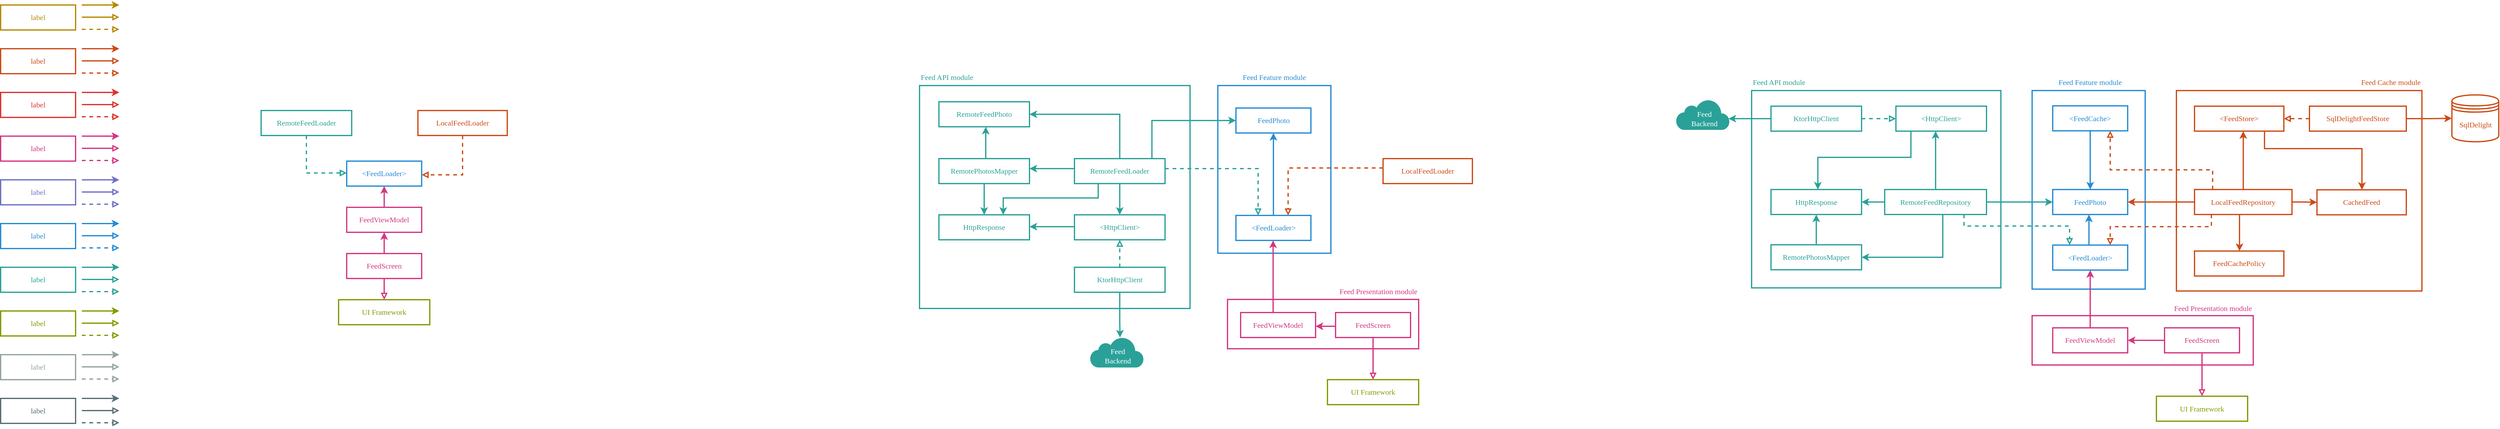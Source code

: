 <mxfile version="20.8.16" type="device"><diagram id="Rv1D7m6vkJvdvWUEDLqF" name="Page-1"><mxGraphModel dx="2046" dy="854" grid="0" gridSize="10" guides="1" tooltips="1" connect="1" arrows="1" fold="1" page="0" pageScale="1" pageWidth="850" pageHeight="1100" math="0" shadow="0"><root><mxCell id="0"/><mxCell id="1" parent="0"/><mxCell id="6rsbwmKm7KUXFHPVecbu-43" value="" style="rounded=0;whiteSpace=wrap;html=1;fillColor=none;strokeColor=#cb4b16;strokeWidth=2;" parent="1" vertex="1"><mxGeometry x="3363" y="227" width="393" height="321" as="geometry"/></mxCell><mxCell id="vLLZ5Vx6W8QOJF25Un3p-17" value="" style="rounded=0;whiteSpace=wrap;html=1;fillColor=none;strokeColor=#d33682;strokeWidth=2;" parent="1" vertex="1"><mxGeometry x="1844" y="561.5" width="306" height="79" as="geometry"/></mxCell><mxCell id="vLLZ5Vx6W8QOJF25Un3p-15" value="" style="rounded=0;whiteSpace=wrap;html=1;fillColor=none;strokeColor=#2aa198;strokeWidth=2;" parent="1" vertex="1"><mxGeometry x="1351" y="219" width="433" height="357" as="geometry"/></mxCell><mxCell id="vLLZ5Vx6W8QOJF25Un3p-16" value="" style="rounded=0;whiteSpace=wrap;html=1;fillColor=none;strokeColor=#268bd2;strokeWidth=2;" parent="1" vertex="1"><mxGeometry x="1828.5" y="219" width="181" height="268.5" as="geometry"/></mxCell><mxCell id="4f108zA_HD8POQkP6oOT-2" value="&lt;font color=&quot;#dc322f&quot; data-font-src=&quot;https://fonts.googleapis.com/css?family=Fira+Code&quot; face=&quot;Fira Code&quot;&gt;label&lt;/font&gt;" style="rounded=0;whiteSpace=wrap;html=1;fillColor=none;strokeColor=#dc322f;strokeWidth=2;" parent="1" vertex="1"><mxGeometry x="-120" y="230" width="120" height="40" as="geometry"/></mxCell><mxCell id="4f108zA_HD8POQkP6oOT-5" style="edgeStyle=orthogonalEdgeStyle;rounded=0;orthogonalLoop=1;jettySize=auto;html=1;exitX=0.5;exitY=1;exitDx=0;exitDy=0;fontColor=#FF3333;strokeWidth=2;strokeColor=#dc322f;" parent="1" edge="1"><mxGeometry relative="1" as="geometry"><mxPoint x="10" y="230" as="sourcePoint"/><mxPoint x="70" y="230" as="targetPoint"/></mxGeometry></mxCell><mxCell id="4f108zA_HD8POQkP6oOT-6" style="edgeStyle=orthogonalEdgeStyle;rounded=0;orthogonalLoop=1;jettySize=auto;html=1;exitX=0.5;exitY=1;exitDx=0;exitDy=0;fontColor=#FF3333;strokeWidth=2;strokeColor=#dc322f;endArrow=block;endFill=0;" parent="1" edge="1"><mxGeometry relative="1" as="geometry"><mxPoint x="10" y="249.5" as="sourcePoint"/><mxPoint x="70" y="249.5" as="targetPoint"/></mxGeometry></mxCell><mxCell id="4f108zA_HD8POQkP6oOT-7" style="edgeStyle=orthogonalEdgeStyle;rounded=0;orthogonalLoop=1;jettySize=auto;html=1;exitX=0.5;exitY=1;exitDx=0;exitDy=0;fontColor=#FF3333;strokeWidth=2;strokeColor=#dc322f;endArrow=block;endFill=0;dashed=1;" parent="1" edge="1"><mxGeometry relative="1" as="geometry"><mxPoint x="10" y="269" as="sourcePoint"/><mxPoint x="70" y="269" as="targetPoint"/></mxGeometry></mxCell><mxCell id="4f108zA_HD8POQkP6oOT-8" value="&lt;font color=&quot;#b58900&quot; data-font-src=&quot;https://fonts.googleapis.com/css?family=Fira+Code&quot; face=&quot;Fira Code&quot;&gt;label&lt;/font&gt;" style="rounded=0;whiteSpace=wrap;html=1;fillColor=none;strokeColor=#b58900;strokeWidth=2;" parent="1" vertex="1"><mxGeometry x="-120" y="90" width="120" height="40" as="geometry"/></mxCell><mxCell id="4f108zA_HD8POQkP6oOT-9" style="edgeStyle=orthogonalEdgeStyle;rounded=0;orthogonalLoop=1;jettySize=auto;html=1;exitX=0.5;exitY=1;exitDx=0;exitDy=0;fontColor=#FF3333;strokeWidth=2;strokeColor=#b58900;" parent="1" edge="1"><mxGeometry relative="1" as="geometry"><mxPoint x="10" y="90" as="sourcePoint"/><mxPoint x="70" y="90" as="targetPoint"/></mxGeometry></mxCell><mxCell id="4f108zA_HD8POQkP6oOT-10" style="edgeStyle=orthogonalEdgeStyle;rounded=0;orthogonalLoop=1;jettySize=auto;html=1;exitX=0.5;exitY=1;exitDx=0;exitDy=0;fontColor=#FF3333;strokeWidth=2;strokeColor=#b58900;endArrow=block;endFill=0;" parent="1" edge="1"><mxGeometry relative="1" as="geometry"><mxPoint x="10" y="109.5" as="sourcePoint"/><mxPoint x="70" y="109.5" as="targetPoint"/></mxGeometry></mxCell><mxCell id="4f108zA_HD8POQkP6oOT-11" style="edgeStyle=orthogonalEdgeStyle;rounded=0;orthogonalLoop=1;jettySize=auto;html=1;exitX=0.5;exitY=1;exitDx=0;exitDy=0;fontColor=#FF3333;strokeWidth=2;strokeColor=#b58900;endArrow=block;endFill=0;dashed=1;" parent="1" edge="1"><mxGeometry relative="1" as="geometry"><mxPoint x="10" y="129" as="sourcePoint"/><mxPoint x="70" y="129" as="targetPoint"/></mxGeometry></mxCell><mxCell id="4f108zA_HD8POQkP6oOT-12" value="&lt;font color=&quot;#859900&quot; data-font-src=&quot;https://fonts.googleapis.com/css?family=Fira+Code&quot; face=&quot;Fira Code&quot;&gt;label&lt;/font&gt;" style="rounded=0;whiteSpace=wrap;html=1;fillColor=none;strokeColor=#859900;strokeWidth=2;" parent="1" vertex="1"><mxGeometry x="-120" y="580" width="120" height="40" as="geometry"/></mxCell><mxCell id="4f108zA_HD8POQkP6oOT-13" style="edgeStyle=orthogonalEdgeStyle;rounded=0;orthogonalLoop=1;jettySize=auto;html=1;exitX=0.5;exitY=1;exitDx=0;exitDy=0;fontColor=#FF3333;strokeWidth=2;strokeColor=#859900;" parent="1" edge="1"><mxGeometry relative="1" as="geometry"><mxPoint x="10" y="580" as="sourcePoint"/><mxPoint x="70" y="580" as="targetPoint"/></mxGeometry></mxCell><mxCell id="4f108zA_HD8POQkP6oOT-14" style="edgeStyle=orthogonalEdgeStyle;rounded=0;orthogonalLoop=1;jettySize=auto;html=1;exitX=0.5;exitY=1;exitDx=0;exitDy=0;fontColor=#FF3333;strokeWidth=2;strokeColor=#859900;endArrow=block;endFill=0;" parent="1" edge="1"><mxGeometry relative="1" as="geometry"><mxPoint x="10" y="599.5" as="sourcePoint"/><mxPoint x="70" y="599.5" as="targetPoint"/></mxGeometry></mxCell><mxCell id="4f108zA_HD8POQkP6oOT-15" style="edgeStyle=orthogonalEdgeStyle;rounded=0;orthogonalLoop=1;jettySize=auto;html=1;exitX=0.5;exitY=1;exitDx=0;exitDy=0;fontColor=#FF3333;strokeWidth=2;strokeColor=#859900;endArrow=block;endFill=0;dashed=1;" parent="1" edge="1"><mxGeometry relative="1" as="geometry"><mxPoint x="10" y="619" as="sourcePoint"/><mxPoint x="70" y="619" as="targetPoint"/></mxGeometry></mxCell><mxCell id="4f108zA_HD8POQkP6oOT-16" value="&lt;font color=&quot;#268bd2&quot; data-font-src=&quot;https://fonts.googleapis.com/css?family=Fira+Code&quot; face=&quot;Fira Code&quot;&gt;label&lt;/font&gt;" style="rounded=0;whiteSpace=wrap;html=1;fillColor=none;strokeColor=#268bd2;strokeWidth=2;" parent="1" vertex="1"><mxGeometry x="-120" y="440" width="120" height="40" as="geometry"/></mxCell><mxCell id="4f108zA_HD8POQkP6oOT-17" style="edgeStyle=orthogonalEdgeStyle;rounded=0;orthogonalLoop=1;jettySize=auto;html=1;exitX=0.5;exitY=1;exitDx=0;exitDy=0;fontColor=#FF3333;strokeWidth=2;strokeColor=#268bd2;" parent="1" edge="1"><mxGeometry relative="1" as="geometry"><mxPoint x="10" y="440" as="sourcePoint"/><mxPoint x="70" y="440" as="targetPoint"/></mxGeometry></mxCell><mxCell id="4f108zA_HD8POQkP6oOT-18" style="edgeStyle=orthogonalEdgeStyle;rounded=0;orthogonalLoop=1;jettySize=auto;html=1;exitX=0.5;exitY=1;exitDx=0;exitDy=0;fontColor=#FF3333;strokeWidth=2;strokeColor=#268bd2;endArrow=block;endFill=0;" parent="1" edge="1"><mxGeometry relative="1" as="geometry"><mxPoint x="10" y="459.5" as="sourcePoint"/><mxPoint x="70" y="459.5" as="targetPoint"/></mxGeometry></mxCell><mxCell id="4f108zA_HD8POQkP6oOT-19" style="edgeStyle=orthogonalEdgeStyle;rounded=0;orthogonalLoop=1;jettySize=auto;html=1;exitX=0.5;exitY=1;exitDx=0;exitDy=0;fontColor=#FF3333;strokeWidth=2;strokeColor=#268bd2;endArrow=block;endFill=0;dashed=1;" parent="1" edge="1"><mxGeometry relative="1" as="geometry"><mxPoint x="10" y="479" as="sourcePoint"/><mxPoint x="70" y="479" as="targetPoint"/></mxGeometry></mxCell><mxCell id="4f108zA_HD8POQkP6oOT-20" value="&lt;font color=&quot;#6c71c4&quot; data-font-src=&quot;https://fonts.googleapis.com/css?family=Fira+Code&quot; face=&quot;Fira Code&quot;&gt;label&lt;/font&gt;" style="rounded=0;whiteSpace=wrap;html=1;fillColor=none;strokeColor=#6c71c4;strokeWidth=2;" parent="1" vertex="1"><mxGeometry x="-120" y="370" width="120" height="40" as="geometry"/></mxCell><mxCell id="4f108zA_HD8POQkP6oOT-21" style="edgeStyle=orthogonalEdgeStyle;rounded=0;orthogonalLoop=1;jettySize=auto;html=1;exitX=0.5;exitY=1;exitDx=0;exitDy=0;fontColor=#FF3333;strokeWidth=2;strokeColor=#6c71c4;" parent="1" edge="1"><mxGeometry relative="1" as="geometry"><mxPoint x="10" y="370" as="sourcePoint"/><mxPoint x="70" y="370" as="targetPoint"/></mxGeometry></mxCell><mxCell id="4f108zA_HD8POQkP6oOT-22" style="edgeStyle=orthogonalEdgeStyle;rounded=0;orthogonalLoop=1;jettySize=auto;html=1;exitX=0.5;exitY=1;exitDx=0;exitDy=0;fontColor=#FF3333;strokeWidth=2;strokeColor=#6c71c4;endArrow=block;endFill=0;" parent="1" edge="1"><mxGeometry relative="1" as="geometry"><mxPoint x="10" y="389.5" as="sourcePoint"/><mxPoint x="70" y="389.5" as="targetPoint"/></mxGeometry></mxCell><mxCell id="4f108zA_HD8POQkP6oOT-23" style="edgeStyle=orthogonalEdgeStyle;rounded=0;orthogonalLoop=1;jettySize=auto;html=1;exitX=0.5;exitY=1;exitDx=0;exitDy=0;fontColor=#FF3333;strokeWidth=2;strokeColor=#6c71c4;endArrow=block;endFill=0;dashed=1;" parent="1" edge="1"><mxGeometry relative="1" as="geometry"><mxPoint x="10" y="409" as="sourcePoint"/><mxPoint x="70" y="409" as="targetPoint"/></mxGeometry></mxCell><mxCell id="4f108zA_HD8POQkP6oOT-24" value="&lt;font color=&quot;#d33682&quot; data-font-src=&quot;https://fonts.googleapis.com/css?family=Fira+Code&quot; face=&quot;Fira Code&quot;&gt;label&lt;/font&gt;" style="rounded=0;whiteSpace=wrap;html=1;fillColor=none;strokeColor=#d33682;strokeWidth=2;" parent="1" vertex="1"><mxGeometry x="-120" y="300" width="120" height="40" as="geometry"/></mxCell><mxCell id="4f108zA_HD8POQkP6oOT-25" style="edgeStyle=orthogonalEdgeStyle;rounded=0;orthogonalLoop=1;jettySize=auto;html=1;exitX=0.5;exitY=1;exitDx=0;exitDy=0;fontColor=#FF3333;strokeWidth=2;strokeColor=#d33682;" parent="1" edge="1"><mxGeometry relative="1" as="geometry"><mxPoint x="10" y="300" as="sourcePoint"/><mxPoint x="70" y="300" as="targetPoint"/></mxGeometry></mxCell><mxCell id="4f108zA_HD8POQkP6oOT-26" style="edgeStyle=orthogonalEdgeStyle;rounded=0;orthogonalLoop=1;jettySize=auto;html=1;exitX=0.5;exitY=1;exitDx=0;exitDy=0;fontColor=#FF3333;strokeWidth=2;strokeColor=#d33682;endArrow=block;endFill=0;" parent="1" edge="1"><mxGeometry relative="1" as="geometry"><mxPoint x="10" y="319.5" as="sourcePoint"/><mxPoint x="70" y="319.5" as="targetPoint"/></mxGeometry></mxCell><mxCell id="4f108zA_HD8POQkP6oOT-27" style="edgeStyle=orthogonalEdgeStyle;rounded=0;orthogonalLoop=1;jettySize=auto;html=1;exitX=0.5;exitY=1;exitDx=0;exitDy=0;fontColor=#FF3333;strokeWidth=2;strokeColor=#d33682;endArrow=block;endFill=0;dashed=1;" parent="1" edge="1"><mxGeometry relative="1" as="geometry"><mxPoint x="10" y="339" as="sourcePoint"/><mxPoint x="70" y="339" as="targetPoint"/></mxGeometry></mxCell><mxCell id="4f108zA_HD8POQkP6oOT-62" value="&lt;font color=&quot;#cb4b16&quot; data-font-src=&quot;https://fonts.googleapis.com/css?family=Fira+Code&quot; face=&quot;Fira Code&quot;&gt;label&lt;/font&gt;" style="rounded=0;whiteSpace=wrap;html=1;fillColor=none;strokeColor=#cb4b16;strokeWidth=2;" parent="1" vertex="1"><mxGeometry x="-120" y="160" width="120" height="40" as="geometry"/></mxCell><mxCell id="4f108zA_HD8POQkP6oOT-63" style="edgeStyle=orthogonalEdgeStyle;rounded=0;orthogonalLoop=1;jettySize=auto;html=1;exitX=0.5;exitY=1;exitDx=0;exitDy=0;fontColor=#FF3333;strokeWidth=2;strokeColor=#cb4b16;" parent="1" edge="1"><mxGeometry relative="1" as="geometry"><mxPoint x="10" y="160" as="sourcePoint"/><mxPoint x="70" y="160" as="targetPoint"/></mxGeometry></mxCell><mxCell id="4f108zA_HD8POQkP6oOT-64" style="edgeStyle=orthogonalEdgeStyle;rounded=0;orthogonalLoop=1;jettySize=auto;html=1;exitX=0.5;exitY=1;exitDx=0;exitDy=0;fontColor=#FF3333;strokeWidth=2;strokeColor=#cb4b16;endArrow=block;endFill=0;" parent="1" edge="1"><mxGeometry relative="1" as="geometry"><mxPoint x="10" y="179.5" as="sourcePoint"/><mxPoint x="70" y="179.5" as="targetPoint"/></mxGeometry></mxCell><mxCell id="4f108zA_HD8POQkP6oOT-65" style="edgeStyle=orthogonalEdgeStyle;rounded=0;orthogonalLoop=1;jettySize=auto;html=1;exitX=0.5;exitY=1;exitDx=0;exitDy=0;fontColor=#FF3333;strokeWidth=2;strokeColor=#cb4b16;endArrow=block;endFill=0;dashed=1;" parent="1" edge="1"><mxGeometry relative="1" as="geometry"><mxPoint x="10" y="199" as="sourcePoint"/><mxPoint x="70" y="199" as="targetPoint"/></mxGeometry></mxCell><mxCell id="4f108zA_HD8POQkP6oOT-66" value="&lt;font color=&quot;#2aa198&quot; data-font-src=&quot;https://fonts.googleapis.com/css?family=Fira+Code&quot; face=&quot;Fira Code&quot;&gt;label&lt;/font&gt;" style="rounded=0;whiteSpace=wrap;html=1;fillColor=none;strokeColor=#2aa198;strokeWidth=2;" parent="1" vertex="1"><mxGeometry x="-120" y="510" width="120" height="40" as="geometry"/></mxCell><mxCell id="4f108zA_HD8POQkP6oOT-67" style="edgeStyle=orthogonalEdgeStyle;rounded=0;orthogonalLoop=1;jettySize=auto;html=1;exitX=0.5;exitY=1;exitDx=0;exitDy=0;fontColor=#FF3333;strokeWidth=2;strokeColor=#2aa198;" parent="1" edge="1"><mxGeometry relative="1" as="geometry"><mxPoint x="10" y="510" as="sourcePoint"/><mxPoint x="70" y="510" as="targetPoint"/></mxGeometry></mxCell><mxCell id="4f108zA_HD8POQkP6oOT-68" style="edgeStyle=orthogonalEdgeStyle;rounded=0;orthogonalLoop=1;jettySize=auto;html=1;exitX=0.5;exitY=1;exitDx=0;exitDy=0;fontColor=#FF3333;strokeWidth=2;strokeColor=#2aa198;endArrow=block;endFill=0;" parent="1" edge="1"><mxGeometry relative="1" as="geometry"><mxPoint x="10" y="529.5" as="sourcePoint"/><mxPoint x="70" y="529.5" as="targetPoint"/></mxGeometry></mxCell><mxCell id="4f108zA_HD8POQkP6oOT-69" style="edgeStyle=orthogonalEdgeStyle;rounded=0;orthogonalLoop=1;jettySize=auto;html=1;exitX=0.5;exitY=1;exitDx=0;exitDy=0;fontColor=#FF3333;strokeWidth=2;strokeColor=#2aa198;endArrow=block;endFill=0;dashed=1;" parent="1" edge="1"><mxGeometry relative="1" as="geometry"><mxPoint x="10" y="549" as="sourcePoint"/><mxPoint x="70" y="549" as="targetPoint"/></mxGeometry></mxCell><mxCell id="c-4KLB5aIKHSIyBT_2X--14" value="&lt;font data-font-src=&quot;https://fonts.googleapis.com/css?family=Fira+Code&quot; face=&quot;Fira Code&quot;&gt;label&lt;/font&gt;" style="rounded=0;whiteSpace=wrap;html=1;fillColor=none;strokeColor=#586E75;strokeWidth=2;fontColor=#586e75;" parent="1" vertex="1"><mxGeometry x="-120" y="720" width="120" height="40" as="geometry"/></mxCell><mxCell id="c-4KLB5aIKHSIyBT_2X--15" style="edgeStyle=orthogonalEdgeStyle;rounded=0;orthogonalLoop=1;jettySize=auto;html=1;exitX=0.5;exitY=1;exitDx=0;exitDy=0;fontColor=#586e75;strokeWidth=2;strokeColor=#586E75;" parent="1" edge="1"><mxGeometry relative="1" as="geometry"><mxPoint x="10" y="720" as="sourcePoint"/><mxPoint x="70" y="720" as="targetPoint"/></mxGeometry></mxCell><mxCell id="c-4KLB5aIKHSIyBT_2X--16" style="edgeStyle=orthogonalEdgeStyle;rounded=0;orthogonalLoop=1;jettySize=auto;html=1;exitX=0.5;exitY=1;exitDx=0;exitDy=0;fontColor=#586e75;strokeWidth=2;strokeColor=#586E75;endArrow=block;endFill=0;" parent="1" edge="1"><mxGeometry relative="1" as="geometry"><mxPoint x="10" y="739.5" as="sourcePoint"/><mxPoint x="70" y="739.5" as="targetPoint"/></mxGeometry></mxCell><mxCell id="c-4KLB5aIKHSIyBT_2X--17" style="edgeStyle=orthogonalEdgeStyle;rounded=0;orthogonalLoop=1;jettySize=auto;html=1;exitX=0.5;exitY=1;exitDx=0;exitDy=0;fontColor=#586e75;strokeWidth=2;strokeColor=#586E75;endArrow=block;endFill=0;dashed=1;" parent="1" edge="1"><mxGeometry relative="1" as="geometry"><mxPoint x="10" y="759" as="sourcePoint"/><mxPoint x="70" y="759" as="targetPoint"/></mxGeometry></mxCell><mxCell id="c-4KLB5aIKHSIyBT_2X--18" value="&lt;font data-font-src=&quot;https://fonts.googleapis.com/css?family=Fira+Code&quot; face=&quot;Fira Code&quot;&gt;label&lt;/font&gt;" style="rounded=0;whiteSpace=wrap;html=1;fillColor=none;strokeColor=#93a1a1;strokeWidth=2;fontColor=#93A1A1;" parent="1" vertex="1"><mxGeometry x="-120" y="650" width="120" height="40" as="geometry"/></mxCell><mxCell id="c-4KLB5aIKHSIyBT_2X--19" style="edgeStyle=orthogonalEdgeStyle;rounded=0;orthogonalLoop=1;jettySize=auto;html=1;exitX=0.5;exitY=1;exitDx=0;exitDy=0;fontColor=#93A1A1;strokeWidth=2;strokeColor=#93a1a1;" parent="1" edge="1"><mxGeometry relative="1" as="geometry"><mxPoint x="10" y="650" as="sourcePoint"/><mxPoint x="70" y="650" as="targetPoint"/></mxGeometry></mxCell><mxCell id="c-4KLB5aIKHSIyBT_2X--20" style="edgeStyle=orthogonalEdgeStyle;rounded=0;orthogonalLoop=1;jettySize=auto;html=1;exitX=0.5;exitY=1;exitDx=0;exitDy=0;fontColor=#93A1A1;strokeWidth=2;strokeColor=#93a1a1;endArrow=block;endFill=0;" parent="1" edge="1"><mxGeometry relative="1" as="geometry"><mxPoint x="10" y="669.5" as="sourcePoint"/><mxPoint x="70" y="669.5" as="targetPoint"/></mxGeometry></mxCell><mxCell id="c-4KLB5aIKHSIyBT_2X--21" style="edgeStyle=orthogonalEdgeStyle;rounded=0;orthogonalLoop=1;jettySize=auto;html=1;exitX=0.5;exitY=1;exitDx=0;exitDy=0;fontColor=#93A1A1;strokeWidth=2;strokeColor=#93a1a1;endArrow=block;endFill=0;dashed=1;" parent="1" edge="1"><mxGeometry relative="1" as="geometry"><mxPoint x="10" y="689" as="sourcePoint"/><mxPoint x="70" y="689" as="targetPoint"/></mxGeometry></mxCell><mxCell id="LxrK9S753LTYcnnckdN5-8" style="edgeStyle=orthogonalEdgeStyle;rounded=0;orthogonalLoop=1;jettySize=auto;html=1;endArrow=block;strokeColor=#2aa198;fontColor=#FF3333;strokeWidth=2;endFill=0;dashed=1;" parent="1" source="LxrK9S753LTYcnnckdN5-2" target="LxrK9S753LTYcnnckdN5-16" edge="1"><mxGeometry relative="1" as="geometry"><mxPoint x="434" y="359" as="targetPoint"/><Array as="points"><mxPoint x="370" y="359"/></Array></mxGeometry></mxCell><mxCell id="LxrK9S753LTYcnnckdN5-2" value="&lt;font color=&quot;#2aa198&quot; data-font-src=&quot;https://fonts.googleapis.com/css?family=Fira+Code&quot; face=&quot;Fira Code&quot;&gt;RemoteFeedLoader&lt;/font&gt;" style="rounded=0;whiteSpace=wrap;html=1;fillColor=none;strokeColor=#2aa198;strokeWidth=2;" parent="1" vertex="1"><mxGeometry x="297" y="259" width="145" height="40" as="geometry"/></mxCell><mxCell id="LxrK9S753LTYcnnckdN5-7" style="edgeStyle=orthogonalEdgeStyle;rounded=0;orthogonalLoop=1;jettySize=auto;html=1;endArrow=block;strokeColor=#cb4b16;fontColor=#FF3333;strokeWidth=2;endFill=0;dashed=1;" parent="1" source="LxrK9S753LTYcnnckdN5-3" target="LxrK9S753LTYcnnckdN5-16" edge="1"><mxGeometry relative="1" as="geometry"><mxPoint x="554" y="362" as="targetPoint"/><Array as="points"><mxPoint x="620" y="362"/></Array></mxGeometry></mxCell><mxCell id="LxrK9S753LTYcnnckdN5-3" value="&lt;font color=&quot;#cb4b16&quot; data-font-src=&quot;https://fonts.googleapis.com/css?family=Fira+Code&quot; face=&quot;Fira Code&quot;&gt;LocalFeedLoader&lt;/font&gt;" style="rounded=0;whiteSpace=wrap;html=1;fillColor=none;strokeColor=#cb4b16;strokeWidth=2;" parent="1" vertex="1"><mxGeometry x="548" y="259" width="143" height="40" as="geometry"/></mxCell><mxCell id="LxrK9S753LTYcnnckdN5-13" style="edgeStyle=orthogonalEdgeStyle;rounded=0;orthogonalLoop=1;jettySize=auto;html=1;strokeColor=#d33682;fontColor=#FF3333;strokeWidth=2;" parent="1" source="LxrK9S753LTYcnnckdN5-4" target="LxrK9S753LTYcnnckdN5-16" edge="1"><mxGeometry relative="1" as="geometry"><mxPoint x="494.0" y="382" as="targetPoint"/></mxGeometry></mxCell><mxCell id="LxrK9S753LTYcnnckdN5-4" value="&lt;font color=&quot;#d33682&quot; data-font-src=&quot;https://fonts.googleapis.com/css?family=Fira+Code&quot; face=&quot;Fira Code&quot;&gt;FeedViewModel&lt;/font&gt;" style="rounded=0;whiteSpace=wrap;html=1;fillColor=none;strokeColor=#d33682;strokeWidth=2;" parent="1" vertex="1"><mxGeometry x="434" y="414" width="120" height="40" as="geometry"/></mxCell><mxCell id="LxrK9S753LTYcnnckdN5-14" style="edgeStyle=orthogonalEdgeStyle;rounded=0;orthogonalLoop=1;jettySize=auto;html=1;strokeColor=#d33682;fontColor=#FF3333;strokeWidth=2;" parent="1" source="LxrK9S753LTYcnnckdN5-5" target="LxrK9S753LTYcnnckdN5-4" edge="1"><mxGeometry relative="1" as="geometry"/></mxCell><mxCell id="LxrK9S753LTYcnnckdN5-15" style="edgeStyle=orthogonalEdgeStyle;rounded=0;orthogonalLoop=1;jettySize=auto;html=1;endArrow=block;strokeColor=#d33682;fontColor=#FF3333;strokeWidth=2;endFill=0;" parent="1" source="LxrK9S753LTYcnnckdN5-5" target="LxrK9S753LTYcnnckdN5-6" edge="1"><mxGeometry relative="1" as="geometry"/></mxCell><mxCell id="LxrK9S753LTYcnnckdN5-5" value="&lt;font color=&quot;#d33682&quot; data-font-src=&quot;https://fonts.googleapis.com/css?family=Fira+Code&quot; face=&quot;Fira Code&quot;&gt;FeedScreen&lt;/font&gt;" style="rounded=0;whiteSpace=wrap;html=1;fillColor=none;strokeColor=#d33682;strokeWidth=2;" parent="1" vertex="1"><mxGeometry x="434" y="488" width="120" height="40" as="geometry"/></mxCell><mxCell id="LxrK9S753LTYcnnckdN5-6" value="&lt;font color=&quot;#859900&quot; data-font-src=&quot;https://fonts.googleapis.com/css?family=Fira+Code&quot; face=&quot;Fira Code&quot;&gt;UI Framework&lt;/font&gt;" style="rounded=0;whiteSpace=wrap;html=1;fillColor=none;strokeColor=#859900;strokeWidth=2;" parent="1" vertex="1"><mxGeometry x="421" y="562" width="146" height="40" as="geometry"/></mxCell><mxCell id="LxrK9S753LTYcnnckdN5-16" value="&lt;font color=&quot;#268bd2&quot; data-font-src=&quot;https://fonts.googleapis.com/css?family=Fira+Code&quot; face=&quot;Fira Code&quot;&gt;&amp;lt;FeedLoader&amp;gt;&lt;/font&gt;" style="rounded=0;whiteSpace=wrap;html=1;fillColor=none;strokeColor=#268bd2;strokeWidth=2;" parent="1" vertex="1"><mxGeometry x="434" y="340" width="120" height="40" as="geometry"/></mxCell><mxCell id="LxrK9S753LTYcnnckdN5-19" style="edgeStyle=orthogonalEdgeStyle;rounded=0;orthogonalLoop=1;jettySize=auto;html=1;endArrow=block;strokeColor=#2aa198;fontColor=#FF3333;strokeWidth=2;endFill=0;dashed=1;" parent="1" source="LxrK9S753LTYcnnckdN5-21" target="LxrK9S753LTYcnnckdN5-30" edge="1"><mxGeometry relative="1" as="geometry"><mxPoint x="1771" y="476" as="targetPoint"/><Array as="points"><mxPoint x="1893" y="352"/></Array></mxGeometry></mxCell><mxCell id="LxrK9S753LTYcnnckdN5-20" style="edgeStyle=orthogonalEdgeStyle;rounded=0;orthogonalLoop=1;jettySize=auto;html=1;strokeColor=#2aa198;fontColor=#FF3333;strokeWidth=2;" parent="1" source="LxrK9S753LTYcnnckdN5-21" target="LxrK9S753LTYcnnckdN5-31" edge="1"><mxGeometry relative="1" as="geometry"><Array as="points"><mxPoint x="1666" y="435"/><mxPoint x="1666" y="435"/></Array></mxGeometry></mxCell><mxCell id="vLLZ5Vx6W8QOJF25Un3p-6" style="edgeStyle=orthogonalEdgeStyle;rounded=0;orthogonalLoop=1;jettySize=auto;html=1;strokeColor=#2aa198;fontColor=#FF3333;strokeWidth=2;" parent="1" source="LxrK9S753LTYcnnckdN5-21" target="vLLZ5Vx6W8QOJF25Un3p-3" edge="1"><mxGeometry relative="1" as="geometry"><Array as="points"><mxPoint x="1542" y="352"/><mxPoint x="1542" y="352"/></Array></mxGeometry></mxCell><mxCell id="vLLZ5Vx6W8QOJF25Un3p-9" style="edgeStyle=orthogonalEdgeStyle;rounded=0;orthogonalLoop=1;jettySize=auto;html=1;strokeColor=#2aa198;fontColor=#FF3333;strokeWidth=2;" parent="1" source="LxrK9S753LTYcnnckdN5-21" target="vLLZ5Vx6W8QOJF25Un3p-4" edge="1"><mxGeometry relative="1" as="geometry"><Array as="points"><mxPoint x="1637" y="399"/><mxPoint x="1485" y="399"/></Array></mxGeometry></mxCell><mxCell id="vLLZ5Vx6W8QOJF25Un3p-12" style="edgeStyle=orthogonalEdgeStyle;rounded=0;orthogonalLoop=1;jettySize=auto;html=1;strokeColor=#2aa198;fontColor=#FF3333;strokeWidth=2;" parent="1" source="LxrK9S753LTYcnnckdN5-21" target="vLLZ5Vx6W8QOJF25Un3p-5" edge="1"><mxGeometry relative="1" as="geometry"><Array as="points"><mxPoint x="1723" y="275"/></Array></mxGeometry></mxCell><mxCell id="vLLZ5Vx6W8QOJF25Un3p-14" style="edgeStyle=orthogonalEdgeStyle;rounded=0;orthogonalLoop=1;jettySize=auto;html=1;strokeColor=#2aa198;fontColor=#FF3333;strokeWidth=2;" parent="1" source="LxrK9S753LTYcnnckdN5-21" target="vLLZ5Vx6W8QOJF25Un3p-2" edge="1"><mxGeometry relative="1" as="geometry"><Array as="points"><mxPoint x="1672" y="265"/></Array></mxGeometry></mxCell><mxCell id="LxrK9S753LTYcnnckdN5-21" value="&lt;font color=&quot;#2aa198&quot; data-font-src=&quot;https://fonts.googleapis.com/css?family=Fira+Code&quot; face=&quot;Fira Code&quot;&gt;RemoteFeedLoader&lt;/font&gt;" style="rounded=0;whiteSpace=wrap;html=1;fillColor=none;strokeColor=#2aa198;strokeWidth=2;" parent="1" vertex="1"><mxGeometry x="1599" y="336" width="145" height="40" as="geometry"/></mxCell><mxCell id="LxrK9S753LTYcnnckdN5-22" style="edgeStyle=orthogonalEdgeStyle;rounded=0;orthogonalLoop=1;jettySize=auto;html=1;endArrow=block;strokeColor=#cb4b16;fontColor=#FF3333;strokeWidth=2;endFill=0;dashed=1;" parent="1" source="LxrK9S753LTYcnnckdN5-23" target="LxrK9S753LTYcnnckdN5-30" edge="1"><mxGeometry relative="1" as="geometry"><mxPoint x="1977" y="472" as="targetPoint"/><Array as="points"><mxPoint x="1941" y="351"/></Array></mxGeometry></mxCell><mxCell id="LxrK9S753LTYcnnckdN5-23" value="&lt;font color=&quot;#cb4b16&quot; data-font-src=&quot;https://fonts.googleapis.com/css?family=Fira+Code&quot; face=&quot;Fira Code&quot;&gt;LocalFeedLoader&lt;/font&gt;" style="rounded=0;whiteSpace=wrap;html=1;fillColor=none;strokeColor=#cb4b16;strokeWidth=2;" parent="1" vertex="1"><mxGeometry x="2093" y="336" width="143" height="40" as="geometry"/></mxCell><mxCell id="LxrK9S753LTYcnnckdN5-24" style="edgeStyle=orthogonalEdgeStyle;rounded=0;orthogonalLoop=1;jettySize=auto;html=1;strokeColor=#d33682;fontColor=#FF3333;strokeWidth=2;" parent="1" source="LxrK9S753LTYcnnckdN5-25" target="LxrK9S753LTYcnnckdN5-30" edge="1"><mxGeometry relative="1" as="geometry"><mxPoint x="1917.0" y="492" as="targetPoint"/><Array as="points"><mxPoint x="1917" y="537"/><mxPoint x="1917" y="537"/></Array></mxGeometry></mxCell><mxCell id="LxrK9S753LTYcnnckdN5-25" value="&lt;font color=&quot;#d33682&quot; data-font-src=&quot;https://fonts.googleapis.com/css?family=Fira+Code&quot; face=&quot;Fira Code&quot;&gt;FeedViewModel&lt;/font&gt;" style="rounded=0;whiteSpace=wrap;html=1;fillColor=none;strokeColor=#d33682;strokeWidth=2;" parent="1" vertex="1"><mxGeometry x="1865" y="582.5" width="120" height="40" as="geometry"/></mxCell><mxCell id="LxrK9S753LTYcnnckdN5-26" style="edgeStyle=orthogonalEdgeStyle;rounded=0;orthogonalLoop=1;jettySize=auto;html=1;strokeColor=#d33682;fontColor=#FF3333;strokeWidth=2;" parent="1" source="LxrK9S753LTYcnnckdN5-28" target="LxrK9S753LTYcnnckdN5-25" edge="1"><mxGeometry relative="1" as="geometry"><Array as="points"><mxPoint x="2001" y="604.5"/><mxPoint x="2001" y="604.5"/></Array></mxGeometry></mxCell><mxCell id="LxrK9S753LTYcnnckdN5-27" style="edgeStyle=orthogonalEdgeStyle;rounded=0;orthogonalLoop=1;jettySize=auto;html=1;endArrow=block;strokeColor=#d33682;fontColor=#FF3333;strokeWidth=2;endFill=0;" parent="1" source="LxrK9S753LTYcnnckdN5-28" target="LxrK9S753LTYcnnckdN5-29" edge="1"><mxGeometry relative="1" as="geometry"/></mxCell><mxCell id="LxrK9S753LTYcnnckdN5-28" value="&lt;font color=&quot;#d33682&quot; data-font-src=&quot;https://fonts.googleapis.com/css?family=Fira+Code&quot; face=&quot;Fira Code&quot;&gt;FeedScreen&lt;/font&gt;" style="rounded=0;whiteSpace=wrap;html=1;fillColor=none;strokeColor=#d33682;strokeWidth=2;" parent="1" vertex="1"><mxGeometry x="2017" y="582.5" width="120" height="40" as="geometry"/></mxCell><mxCell id="LxrK9S753LTYcnnckdN5-29" value="&lt;font color=&quot;#859900&quot; data-font-src=&quot;https://fonts.googleapis.com/css?family=Fira+Code&quot; face=&quot;Fira Code&quot;&gt;UI Framework&lt;/font&gt;" style="rounded=0;whiteSpace=wrap;html=1;fillColor=none;strokeColor=#859900;strokeWidth=2;" parent="1" vertex="1"><mxGeometry x="2004" y="690" width="146" height="40" as="geometry"/></mxCell><mxCell id="vLLZ5Vx6W8QOJF25Un3p-11" style="edgeStyle=orthogonalEdgeStyle;rounded=0;orthogonalLoop=1;jettySize=auto;html=1;strokeColor=#268bd2;fontColor=#FF3333;strokeWidth=2;" parent="1" source="LxrK9S753LTYcnnckdN5-30" target="vLLZ5Vx6W8QOJF25Un3p-5" edge="1"><mxGeometry relative="1" as="geometry"/></mxCell><mxCell id="LxrK9S753LTYcnnckdN5-30" value="&lt;font color=&quot;#268bd2&quot; data-font-src=&quot;https://fonts.googleapis.com/css?family=Fira+Code&quot; face=&quot;Fira Code&quot;&gt;&amp;lt;FeedLoader&amp;gt;&lt;/font&gt;" style="rounded=0;whiteSpace=wrap;html=1;fillColor=none;strokeColor=#268bd2;strokeWidth=2;" parent="1" vertex="1"><mxGeometry x="1857.5" y="427" width="120" height="40" as="geometry"/></mxCell><mxCell id="vLLZ5Vx6W8QOJF25Un3p-10" style="edgeStyle=orthogonalEdgeStyle;rounded=0;orthogonalLoop=1;jettySize=auto;html=1;strokeColor=#2aa198;fontColor=#FF3333;strokeWidth=2;" parent="1" source="LxrK9S753LTYcnnckdN5-31" target="vLLZ5Vx6W8QOJF25Un3p-4" edge="1"><mxGeometry relative="1" as="geometry"><Array as="points"><mxPoint x="1578" y="445"/><mxPoint x="1578" y="445"/></Array></mxGeometry></mxCell><mxCell id="LxrK9S753LTYcnnckdN5-31" value="&lt;font color=&quot;#2aa198&quot; data-font-src=&quot;https://fonts.googleapis.com/css?family=Fira+Code&quot; face=&quot;Fira Code&quot;&gt;&amp;lt;HttpClient&amp;gt;&lt;/font&gt;" style="rounded=0;whiteSpace=wrap;html=1;fillColor=none;strokeColor=#2aa198;strokeWidth=2;" parent="1" vertex="1"><mxGeometry x="1599" y="426" width="145" height="40" as="geometry"/></mxCell><mxCell id="vLLZ5Vx6W8QOJF25Un3p-2" value="&lt;font color=&quot;#2aa198&quot; data-font-src=&quot;https://fonts.googleapis.com/css?family=Fira+Code&quot; face=&quot;Fira Code&quot;&gt;RemoteFeedPhoto&lt;/font&gt;" style="rounded=0;whiteSpace=wrap;html=1;fillColor=none;strokeColor=#2aa198;strokeWidth=2;" parent="1" vertex="1"><mxGeometry x="1382" y="245" width="145" height="40" as="geometry"/></mxCell><mxCell id="vLLZ5Vx6W8QOJF25Un3p-7" style="edgeStyle=orthogonalEdgeStyle;rounded=0;orthogonalLoop=1;jettySize=auto;html=1;strokeColor=#2aa198;fontColor=#FF3333;strokeWidth=2;" parent="1" source="vLLZ5Vx6W8QOJF25Un3p-3" target="vLLZ5Vx6W8QOJF25Un3p-2" edge="1"><mxGeometry relative="1" as="geometry"><Array as="points"><mxPoint x="1457" y="287"/><mxPoint x="1457" y="287"/></Array></mxGeometry></mxCell><mxCell id="vLLZ5Vx6W8QOJF25Un3p-8" style="edgeStyle=orthogonalEdgeStyle;rounded=0;orthogonalLoop=1;jettySize=auto;html=1;strokeColor=#2aa198;fontColor=#FF3333;strokeWidth=2;" parent="1" source="vLLZ5Vx6W8QOJF25Un3p-3" target="vLLZ5Vx6W8QOJF25Un3p-4" edge="1"><mxGeometry relative="1" as="geometry"/></mxCell><mxCell id="vLLZ5Vx6W8QOJF25Un3p-3" value="&lt;font color=&quot;#2aa198&quot; data-font-src=&quot;https://fonts.googleapis.com/css?family=Fira+Code&quot; face=&quot;Fira Code&quot;&gt;RemotePhotosMapper&lt;br&gt;&lt;/font&gt;" style="rounded=0;whiteSpace=wrap;html=1;fillColor=none;strokeColor=#2aa198;strokeWidth=2;" parent="1" vertex="1"><mxGeometry x="1382" y="336" width="145" height="40" as="geometry"/></mxCell><mxCell id="vLLZ5Vx6W8QOJF25Un3p-4" value="&lt;font color=&quot;#2aa198&quot; data-font-src=&quot;https://fonts.googleapis.com/css?family=Fira+Code&quot; face=&quot;Fira Code&quot;&gt;HttpResponse&lt;br&gt;&lt;/font&gt;" style="rounded=0;whiteSpace=wrap;html=1;fillColor=none;strokeColor=#2aa198;strokeWidth=2;" parent="1" vertex="1"><mxGeometry x="1382" y="426" width="145" height="40" as="geometry"/></mxCell><mxCell id="vLLZ5Vx6W8QOJF25Un3p-5" value="&lt;font color=&quot;#268bd2&quot; data-font-src=&quot;https://fonts.googleapis.com/css?family=Fira+Code&quot; face=&quot;Fira Code&quot;&gt;FeedPhoto&lt;/font&gt;" style="rounded=0;whiteSpace=wrap;html=1;fillColor=none;strokeColor=#268bd2;strokeWidth=2;" parent="1" vertex="1"><mxGeometry x="1857.5" y="255" width="120" height="40" as="geometry"/></mxCell><mxCell id="vLLZ5Vx6W8QOJF25Un3p-18" value="&lt;span style=&quot;color: rgb(42, 161, 152); font-family: &amp;quot;Fira Code&amp;quot;; font-size: 12px; font-style: normal; font-variant-ligatures: normal; font-variant-caps: normal; font-weight: 400; letter-spacing: normal; orphans: 2; text-align: center; text-indent: 0px; text-transform: none; widows: 2; word-spacing: 0px; -webkit-text-stroke-width: 0px; text-decoration-thickness: initial; text-decoration-style: initial; text-decoration-color: initial; float: none; display: inline !important;&quot;&gt;Feed API module&lt;/span&gt;" style="text;whiteSpace=wrap;html=1;" parent="1" vertex="1"><mxGeometry x="1351" y="192" width="214" height="25" as="geometry"/></mxCell><mxCell id="vLLZ5Vx6W8QOJF25Un3p-20" value="&lt;span style=&quot;font-family: &amp;quot;Fira Code&amp;quot;; font-size: 12px; font-style: normal; font-variant-ligatures: normal; font-variant-caps: normal; font-weight: 400; letter-spacing: normal; orphans: 2; text-indent: 0px; text-transform: none; widows: 2; word-spacing: 0px; -webkit-text-stroke-width: 0px; text-decoration-thickness: initial; text-decoration-style: initial; text-decoration-color: initial; float: none; display: inline !important;&quot;&gt;&lt;font style=&quot;&quot; color=&quot;#268bd2&quot;&gt;Feed Feature module&lt;/font&gt;&lt;/span&gt;" style="text;whiteSpace=wrap;html=1;align=center;" parent="1" vertex="1"><mxGeometry x="1817" y="192" width="204" height="25" as="geometry"/></mxCell><mxCell id="vLLZ5Vx6W8QOJF25Un3p-21" value="&lt;span style=&quot;font-family: &amp;quot;Fira Code&amp;quot;; font-size: 12px; font-style: normal; font-variant-ligatures: normal; font-variant-caps: normal; font-weight: 400; letter-spacing: normal; orphans: 2; text-indent: 0px; text-transform: none; widows: 2; word-spacing: 0px; -webkit-text-stroke-width: 0px; text-decoration-thickness: initial; text-decoration-style: initial; text-decoration-color: initial; float: none; display: inline !important;&quot;&gt;&lt;font style=&quot;&quot; color=&quot;#d33682&quot;&gt;Feed Presentation module&lt;/font&gt;&lt;/span&gt;" style="text;whiteSpace=wrap;html=1;align=right;" parent="1" vertex="1"><mxGeometry x="1946" y="535" width="204" height="25" as="geometry"/></mxCell><mxCell id="ybtAVPSQZ4GqxVT-75hy-2" style="edgeStyle=orthogonalEdgeStyle;rounded=0;orthogonalLoop=1;jettySize=auto;html=1;endArrow=block;strokeColor=#2aa198;fontColor=#FF3333;strokeWidth=2;endFill=0;dashed=1;" parent="1" source="ybtAVPSQZ4GqxVT-75hy-1" target="LxrK9S753LTYcnnckdN5-31" edge="1"><mxGeometry relative="1" as="geometry"/></mxCell><mxCell id="ybtAVPSQZ4GqxVT-75hy-5" style="edgeStyle=orthogonalEdgeStyle;rounded=0;orthogonalLoop=1;jettySize=auto;html=1;strokeColor=#2aa198;fontColor=#FF3333;strokeWidth=2;" parent="1" source="ybtAVPSQZ4GqxVT-75hy-1" target="ybtAVPSQZ4GqxVT-75hy-4" edge="1"><mxGeometry relative="1" as="geometry"><Array as="points"><mxPoint x="1672" y="598"/><mxPoint x="1672" y="598"/></Array></mxGeometry></mxCell><mxCell id="ybtAVPSQZ4GqxVT-75hy-1" value="&lt;font color=&quot;#2aa198&quot; data-font-src=&quot;https://fonts.googleapis.com/css?family=Fira+Code&quot; face=&quot;Fira Code&quot;&gt;KtorHttpClient&lt;br&gt;&lt;/font&gt;" style="rounded=0;whiteSpace=wrap;html=1;fillColor=none;strokeColor=#2aa198;strokeWidth=2;" parent="1" vertex="1"><mxGeometry x="1599" y="510" width="145" height="40" as="geometry"/></mxCell><mxCell id="ybtAVPSQZ4GqxVT-75hy-4" value="" style="html=1;verticalLabelPosition=bottom;align=center;labelBackgroundColor=#ffffff;verticalAlign=top;strokeWidth=2;strokeColor=#2aa198;shadow=0;dashed=0;shape=mxgraph.ios7.icons.cloud;fillColor=#2aa198;" parent="1" vertex="1"><mxGeometry x="1625" y="622.5" width="84" height="47" as="geometry"/></mxCell><mxCell id="ybtAVPSQZ4GqxVT-75hy-6" value="Feed&lt;br&gt;Backend" style="text;html=1;align=center;verticalAlign=middle;resizable=0;points=[];autosize=1;strokeColor=none;fillColor=none;fontFamily=Fira Code;fontColor=#FFFFFF;" parent="1" vertex="1"><mxGeometry x="1633.5" y="631.5" width="68" height="41" as="geometry"/></mxCell><mxCell id="6rsbwmKm7KUXFHPVecbu-1" value="" style="rounded=0;whiteSpace=wrap;html=1;fillColor=none;strokeColor=#d33682;strokeWidth=2;" parent="1" vertex="1"><mxGeometry x="3132" y="587.5" width="354" height="79" as="geometry"/></mxCell><mxCell id="6rsbwmKm7KUXFHPVecbu-2" value="" style="rounded=0;whiteSpace=wrap;html=1;fillColor=none;strokeColor=#2aa198;strokeWidth=2;" parent="1" vertex="1"><mxGeometry x="2683" y="227" width="399" height="316" as="geometry"/></mxCell><mxCell id="6rsbwmKm7KUXFHPVecbu-3" value="" style="rounded=0;whiteSpace=wrap;html=1;fillColor=none;strokeColor=#268bd2;strokeWidth=2;" parent="1" vertex="1"><mxGeometry x="3132" y="227" width="181" height="318" as="geometry"/></mxCell><mxCell id="6rsbwmKm7KUXFHPVecbu-4" style="edgeStyle=orthogonalEdgeStyle;rounded=0;orthogonalLoop=1;jettySize=auto;html=1;endArrow=block;strokeColor=#2aa198;fontColor=#FF3333;strokeWidth=2;endFill=0;dashed=1;" parent="1" source="6rsbwmKm7KUXFHPVecbu-10" target="6rsbwmKm7KUXFHPVecbu-20" edge="1"><mxGeometry relative="1" as="geometry"><mxPoint x="3069" y="484" as="targetPoint"/><Array as="points"><mxPoint x="3023" y="444"/><mxPoint x="3192" y="444"/></Array></mxGeometry></mxCell><mxCell id="6rsbwmKm7KUXFHPVecbu-5" style="edgeStyle=orthogonalEdgeStyle;rounded=0;orthogonalLoop=1;jettySize=auto;html=1;strokeColor=#2aa198;fontColor=#FF3333;strokeWidth=2;" parent="1" source="6rsbwmKm7KUXFHPVecbu-10" target="6rsbwmKm7KUXFHPVecbu-22" edge="1"><mxGeometry relative="1" as="geometry"><Array as="points"><mxPoint x="2965" y="402"/><mxPoint x="2965" y="402"/></Array></mxGeometry></mxCell><mxCell id="6rsbwmKm7KUXFHPVecbu-6" style="edgeStyle=orthogonalEdgeStyle;rounded=0;orthogonalLoop=1;jettySize=auto;html=1;strokeColor=#2aa198;fontColor=#FF3333;strokeWidth=2;" parent="1" source="6rsbwmKm7KUXFHPVecbu-10" target="6rsbwmKm7KUXFHPVecbu-26" edge="1"><mxGeometry relative="1" as="geometry"><Array as="points"><mxPoint x="2989" y="398"/></Array></mxGeometry></mxCell><mxCell id="6rsbwmKm7KUXFHPVecbu-7" style="edgeStyle=orthogonalEdgeStyle;rounded=0;orthogonalLoop=1;jettySize=auto;html=1;strokeColor=#2aa198;fontColor=#FF3333;strokeWidth=2;" parent="1" source="6rsbwmKm7KUXFHPVecbu-10" target="6rsbwmKm7KUXFHPVecbu-27" edge="1"><mxGeometry relative="1" as="geometry"><Array as="points"><mxPoint x="2853" y="406"/><mxPoint x="2853" y="406"/></Array></mxGeometry></mxCell><mxCell id="6rsbwmKm7KUXFHPVecbu-8" style="edgeStyle=orthogonalEdgeStyle;rounded=0;orthogonalLoop=1;jettySize=auto;html=1;strokeColor=#2aa198;fontColor=#FF3333;strokeWidth=2;" parent="1" source="6rsbwmKm7KUXFHPVecbu-10" target="6rsbwmKm7KUXFHPVecbu-28" edge="1"><mxGeometry relative="1" as="geometry"><Array as="points"><mxPoint x="3109" y="406"/><mxPoint x="3109" y="406"/></Array></mxGeometry></mxCell><mxCell id="6rsbwmKm7KUXFHPVecbu-10" value="&lt;font color=&quot;#2aa198&quot; data-font-src=&quot;https://fonts.googleapis.com/css?family=Fira+Code&quot; face=&quot;Fira Code&quot;&gt;RemoteFeedRepository&lt;/font&gt;" style="rounded=0;whiteSpace=wrap;html=1;fillColor=none;strokeColor=#2aa198;strokeWidth=2;" parent="1" vertex="1"><mxGeometry x="2896" y="385.5" width="163" height="40" as="geometry"/></mxCell><mxCell id="6rsbwmKm7KUXFHPVecbu-11" style="edgeStyle=orthogonalEdgeStyle;rounded=0;orthogonalLoop=1;jettySize=auto;html=1;endArrow=block;strokeColor=#cb4b16;fontColor=#FF3333;strokeWidth=2;endFill=0;dashed=1;startArrow=none;" parent="1" source="6rsbwmKm7KUXFHPVecbu-12" target="6rsbwmKm7KUXFHPVecbu-20" edge="1"><mxGeometry relative="1" as="geometry"><mxPoint x="3275" y="480" as="targetPoint"/><Array as="points"><mxPoint x="3419" y="445"/><mxPoint x="3257" y="445"/></Array></mxGeometry></mxCell><mxCell id="6rsbwmKm7KUXFHPVecbu-38" style="edgeStyle=orthogonalEdgeStyle;rounded=0;orthogonalLoop=1;jettySize=auto;html=1;strokeColor=#cb4b16;fontColor=#FF3333;strokeWidth=2;" parent="1" source="6rsbwmKm7KUXFHPVecbu-12" target="6rsbwmKm7KUXFHPVecbu-28" edge="1"><mxGeometry relative="1" as="geometry"><Array as="points"><mxPoint x="3341" y="406"/><mxPoint x="3341" y="406"/></Array></mxGeometry></mxCell><mxCell id="6rsbwmKm7KUXFHPVecbu-40" style="edgeStyle=orthogonalEdgeStyle;rounded=0;orthogonalLoop=1;jettySize=auto;html=1;strokeColor=#cb4b16;fontColor=#FF3333;strokeWidth=2;" parent="1" source="6rsbwmKm7KUXFHPVecbu-12" target="6rsbwmKm7KUXFHPVecbu-37" edge="1"><mxGeometry relative="1" as="geometry"><Array as="points"><mxPoint x="3464" y="454"/><mxPoint x="3464" y="454"/></Array></mxGeometry></mxCell><mxCell id="6rsbwmKm7KUXFHPVecbu-41" style="edgeStyle=orthogonalEdgeStyle;rounded=0;orthogonalLoop=1;jettySize=auto;html=1;strokeColor=#cb4b16;fontColor=#FF3333;strokeWidth=2;" parent="1" source="6rsbwmKm7KUXFHPVecbu-12" target="6rsbwmKm7KUXFHPVecbu-39" edge="1"><mxGeometry relative="1" as="geometry"><Array as="points"><mxPoint x="3464" y="394"/></Array></mxGeometry></mxCell><mxCell id="Vg9PYZWfTSsxNb17FBkE-2" style="edgeStyle=orthogonalEdgeStyle;rounded=0;orthogonalLoop=1;jettySize=auto;html=1;strokeColor=#cb4b16;fontColor=#FF3333;strokeWidth=2;" parent="1" source="6rsbwmKm7KUXFHPVecbu-12" target="Vg9PYZWfTSsxNb17FBkE-1" edge="1"><mxGeometry relative="1" as="geometry"/></mxCell><mxCell id="upNBMlJWnbSq6HuCpVRa-8" style="edgeStyle=orthogonalEdgeStyle;rounded=0;orthogonalLoop=1;jettySize=auto;html=1;fontFamily=Helvetica;fontSource=https%3A%2F%2Ffonts.googleapis.com%2Fcss%3Ffamily%3DFira%2BCode;fontSize=11;fontColor=#FF3333;endArrow=block;strokeColor=#cb4b16;strokeWidth=2;endFill=0;dashed=1;startArrow=none;" edge="1" parent="1" source="6rsbwmKm7KUXFHPVecbu-12" target="upNBMlJWnbSq6HuCpVRa-5"><mxGeometry relative="1" as="geometry"><Array as="points"><mxPoint x="3421" y="354"/><mxPoint x="3257" y="354"/></Array></mxGeometry></mxCell><mxCell id="6rsbwmKm7KUXFHPVecbu-12" value="&lt;font color=&quot;#cb4b16&quot; data-font-src=&quot;https://fonts.googleapis.com/css?family=Fira+Code&quot; face=&quot;Fira Code&quot;&gt;LocalFeedRepository&lt;/font&gt;" style="rounded=0;whiteSpace=wrap;html=1;fillColor=none;strokeColor=#cb4b16;strokeWidth=2;" parent="1" vertex="1"><mxGeometry x="3392" y="385.5" width="156" height="40" as="geometry"/></mxCell><mxCell id="upNBMlJWnbSq6HuCpVRa-9" style="edgeStyle=orthogonalEdgeStyle;rounded=0;orthogonalLoop=1;jettySize=auto;html=1;fontFamily=Helvetica;fontSource=https%3A%2F%2Ffonts.googleapis.com%2Fcss%3Ffamily%3DFira%2BCode;fontSize=11;fontColor=#FF3333;strokeColor=#d33682;strokeWidth=2;" edge="1" parent="1" source="6rsbwmKm7KUXFHPVecbu-14" target="6rsbwmKm7KUXFHPVecbu-20"><mxGeometry relative="1" as="geometry"><Array as="points"><mxPoint x="3225" y="558"/><mxPoint x="3225" y="558"/></Array></mxGeometry></mxCell><mxCell id="6rsbwmKm7KUXFHPVecbu-14" value="&lt;font color=&quot;#d33682&quot; data-font-src=&quot;https://fonts.googleapis.com/css?family=Fira+Code&quot; face=&quot;Fira Code&quot;&gt;FeedViewModel&lt;/font&gt;" style="rounded=0;whiteSpace=wrap;html=1;fillColor=none;strokeColor=#d33682;strokeWidth=2;" parent="1" vertex="1"><mxGeometry x="3165" y="607" width="120" height="40" as="geometry"/></mxCell><mxCell id="6rsbwmKm7KUXFHPVecbu-15" style="edgeStyle=orthogonalEdgeStyle;rounded=0;orthogonalLoop=1;jettySize=auto;html=1;strokeColor=#d33682;fontColor=#FF3333;strokeWidth=2;" parent="1" source="6rsbwmKm7KUXFHPVecbu-17" target="6rsbwmKm7KUXFHPVecbu-14" edge="1"><mxGeometry relative="1" as="geometry"><Array as="points"><mxPoint x="3317" y="627.5"/><mxPoint x="3317" y="627.5"/></Array></mxGeometry></mxCell><mxCell id="6rsbwmKm7KUXFHPVecbu-16" style="edgeStyle=orthogonalEdgeStyle;rounded=0;orthogonalLoop=1;jettySize=auto;html=1;endArrow=block;strokeColor=#d33682;fontColor=#FF3333;strokeWidth=2;endFill=0;" parent="1" source="6rsbwmKm7KUXFHPVecbu-17" target="6rsbwmKm7KUXFHPVecbu-18" edge="1"><mxGeometry relative="1" as="geometry"/></mxCell><mxCell id="6rsbwmKm7KUXFHPVecbu-17" value="&lt;font color=&quot;#d33682&quot; data-font-src=&quot;https://fonts.googleapis.com/css?family=Fira+Code&quot; face=&quot;Fira Code&quot;&gt;FeedScreen&lt;/font&gt;" style="rounded=0;whiteSpace=wrap;html=1;fillColor=none;strokeColor=#d33682;strokeWidth=2;" parent="1" vertex="1"><mxGeometry x="3344" y="607" width="120" height="40" as="geometry"/></mxCell><mxCell id="6rsbwmKm7KUXFHPVecbu-18" value="&lt;font color=&quot;#859900&quot; data-font-src=&quot;https://fonts.googleapis.com/css?family=Fira+Code&quot; face=&quot;Fira Code&quot;&gt;UI Framework&lt;/font&gt;" style="rounded=0;whiteSpace=wrap;html=1;fillColor=none;strokeColor=#859900;strokeWidth=2;" parent="1" vertex="1"><mxGeometry x="3331" y="716.5" width="146" height="40" as="geometry"/></mxCell><mxCell id="6rsbwmKm7KUXFHPVecbu-19" style="edgeStyle=orthogonalEdgeStyle;rounded=0;orthogonalLoop=1;jettySize=auto;html=1;strokeColor=#268bd2;fontColor=#FF3333;strokeWidth=2;" parent="1" source="6rsbwmKm7KUXFHPVecbu-20" target="6rsbwmKm7KUXFHPVecbu-28" edge="1"><mxGeometry relative="1" as="geometry"><Array as="points"><mxPoint x="3223" y="455"/><mxPoint x="3223" y="455"/></Array></mxGeometry></mxCell><mxCell id="6rsbwmKm7KUXFHPVecbu-20" value="&lt;font color=&quot;#268bd2&quot; data-font-src=&quot;https://fonts.googleapis.com/css?family=Fira+Code&quot; face=&quot;Fira Code&quot;&gt;&amp;lt;FeedLoader&amp;gt;&lt;/font&gt;" style="rounded=0;whiteSpace=wrap;html=1;fillColor=none;strokeColor=#268bd2;strokeWidth=2;" parent="1" vertex="1"><mxGeometry x="3165" y="474.5" width="120" height="40" as="geometry"/></mxCell><mxCell id="6rsbwmKm7KUXFHPVecbu-21" style="edgeStyle=orthogonalEdgeStyle;rounded=0;orthogonalLoop=1;jettySize=auto;html=1;strokeColor=#2aa198;fontColor=#FF3333;strokeWidth=2;" parent="1" source="6rsbwmKm7KUXFHPVecbu-22" target="6rsbwmKm7KUXFHPVecbu-27" edge="1"><mxGeometry relative="1" as="geometry"><Array as="points"><mxPoint x="2938" y="334"/><mxPoint x="2789" y="334"/></Array></mxGeometry></mxCell><mxCell id="6rsbwmKm7KUXFHPVecbu-22" value="&lt;font color=&quot;#2aa198&quot; data-font-src=&quot;https://fonts.googleapis.com/css?family=Fira+Code&quot; face=&quot;Fira Code&quot;&gt;&amp;lt;HttpClient&amp;gt;&lt;/font&gt;" style="rounded=0;whiteSpace=wrap;html=1;fillColor=none;strokeColor=#2aa198;strokeWidth=2;" parent="1" vertex="1"><mxGeometry x="2914" y="252" width="145" height="40" as="geometry"/></mxCell><mxCell id="6rsbwmKm7KUXFHPVecbu-25" style="edgeStyle=orthogonalEdgeStyle;rounded=0;orthogonalLoop=1;jettySize=auto;html=1;strokeColor=#2aa198;fontColor=#FF3333;strokeWidth=2;" parent="1" source="6rsbwmKm7KUXFHPVecbu-26" target="6rsbwmKm7KUXFHPVecbu-27" edge="1"><mxGeometry relative="1" as="geometry"/></mxCell><mxCell id="6rsbwmKm7KUXFHPVecbu-26" value="&lt;font color=&quot;#2aa198&quot; data-font-src=&quot;https://fonts.googleapis.com/css?family=Fira+Code&quot; face=&quot;Fira Code&quot;&gt;RemotePhotosMapper&lt;br&gt;&lt;/font&gt;" style="rounded=0;whiteSpace=wrap;html=1;fillColor=none;strokeColor=#2aa198;strokeWidth=2;" parent="1" vertex="1"><mxGeometry x="2714" y="474" width="145" height="40" as="geometry"/></mxCell><mxCell id="6rsbwmKm7KUXFHPVecbu-27" value="&lt;font color=&quot;#2aa198&quot; data-font-src=&quot;https://fonts.googleapis.com/css?family=Fira+Code&quot; face=&quot;Fira Code&quot;&gt;HttpResponse&lt;br&gt;&lt;/font&gt;" style="rounded=0;whiteSpace=wrap;html=1;fillColor=none;strokeColor=#2aa198;strokeWidth=2;" parent="1" vertex="1"><mxGeometry x="2714" y="385.5" width="145" height="40" as="geometry"/></mxCell><mxCell id="6rsbwmKm7KUXFHPVecbu-29" value="&lt;span style=&quot;color: rgb(42, 161, 152); font-family: &amp;quot;Fira Code&amp;quot;; font-size: 12px; font-style: normal; font-variant-ligatures: normal; font-variant-caps: normal; font-weight: 400; letter-spacing: normal; orphans: 2; text-align: center; text-indent: 0px; text-transform: none; widows: 2; word-spacing: 0px; -webkit-text-stroke-width: 0px; text-decoration-thickness: initial; text-decoration-style: initial; text-decoration-color: initial; float: none; display: inline !important;&quot;&gt;Feed API module&lt;/span&gt;" style="text;whiteSpace=wrap;html=1;" parent="1" vertex="1"><mxGeometry x="2683" y="200" width="214" height="25" as="geometry"/></mxCell><mxCell id="6rsbwmKm7KUXFHPVecbu-30" value="&lt;span style=&quot;font-family: &amp;quot;Fira Code&amp;quot;; font-size: 12px; font-style: normal; font-variant-ligatures: normal; font-variant-caps: normal; font-weight: 400; letter-spacing: normal; orphans: 2; text-indent: 0px; text-transform: none; widows: 2; word-spacing: 0px; -webkit-text-stroke-width: 0px; text-decoration-thickness: initial; text-decoration-style: initial; text-decoration-color: initial; float: none; display: inline !important;&quot;&gt;&lt;font style=&quot;&quot; color=&quot;#268bd2&quot;&gt;Feed Feature module&lt;/font&gt;&lt;/span&gt;" style="text;whiteSpace=wrap;html=1;align=center;" parent="1" vertex="1"><mxGeometry x="3123" y="200" width="204" height="25" as="geometry"/></mxCell><mxCell id="6rsbwmKm7KUXFHPVecbu-31" value="&lt;span style=&quot;font-family: &amp;quot;Fira Code&amp;quot;; font-size: 12px; font-style: normal; font-variant-ligatures: normal; font-variant-caps: normal; font-weight: 400; letter-spacing: normal; orphans: 2; text-indent: 0px; text-transform: none; widows: 2; word-spacing: 0px; -webkit-text-stroke-width: 0px; text-decoration-thickness: initial; text-decoration-style: initial; text-decoration-color: initial; float: none; display: inline !important;&quot;&gt;&lt;font style=&quot;&quot; color=&quot;#d33682&quot;&gt;Feed Presentation module&lt;/font&gt;&lt;/span&gt;" style="text;whiteSpace=wrap;html=1;align=right;" parent="1" vertex="1"><mxGeometry x="3282" y="561.5" width="204" height="25" as="geometry"/></mxCell><mxCell id="6rsbwmKm7KUXFHPVecbu-32" style="edgeStyle=orthogonalEdgeStyle;rounded=0;orthogonalLoop=1;jettySize=auto;html=1;endArrow=block;strokeColor=#2aa198;fontColor=#FF3333;strokeWidth=2;endFill=0;dashed=1;" parent="1" source="6rsbwmKm7KUXFHPVecbu-34" target="6rsbwmKm7KUXFHPVecbu-22" edge="1"><mxGeometry relative="1" as="geometry"/></mxCell><mxCell id="6rsbwmKm7KUXFHPVecbu-47" style="edgeStyle=orthogonalEdgeStyle;rounded=0;orthogonalLoop=1;jettySize=auto;html=1;entryX=0.988;entryY=0.638;entryDx=0;entryDy=0;entryPerimeter=0;fontColor=#FF3333;strokeColor=#2aa198;strokeWidth=2;" parent="1" source="6rsbwmKm7KUXFHPVecbu-34" target="6rsbwmKm7KUXFHPVecbu-35" edge="1"><mxGeometry relative="1" as="geometry"/></mxCell><mxCell id="6rsbwmKm7KUXFHPVecbu-34" value="&lt;font color=&quot;#2aa198&quot; data-font-src=&quot;https://fonts.googleapis.com/css?family=Fira+Code&quot; face=&quot;Fira Code&quot;&gt;KtorHttpClient&lt;br&gt;&lt;/font&gt;" style="rounded=0;whiteSpace=wrap;html=1;fillColor=none;strokeColor=#2aa198;strokeWidth=2;" parent="1" vertex="1"><mxGeometry x="2714" y="252" width="145" height="40" as="geometry"/></mxCell><mxCell id="6rsbwmKm7KUXFHPVecbu-35" value="" style="html=1;verticalLabelPosition=bottom;align=center;labelBackgroundColor=#ffffff;verticalAlign=top;strokeWidth=2;strokeColor=#2aa198;shadow=0;dashed=0;shape=mxgraph.ios7.icons.cloud;fillColor=#2aa198;" parent="1" vertex="1"><mxGeometry x="2563" y="242" width="84" height="47" as="geometry"/></mxCell><mxCell id="6rsbwmKm7KUXFHPVecbu-36" value="Feed&lt;br&gt;Backend" style="text;html=1;align=center;verticalAlign=middle;resizable=0;points=[];autosize=1;strokeColor=none;fillColor=none;fontFamily=Fira Code;fontColor=#FFFFFF;" parent="1" vertex="1"><mxGeometry x="2572.5" y="251" width="68" height="41" as="geometry"/></mxCell><mxCell id="6rsbwmKm7KUXFHPVecbu-37" value="&lt;font color=&quot;#cb4b16&quot; data-font-src=&quot;https://fonts.googleapis.com/css?family=Fira+Code&quot; face=&quot;Fira Code&quot;&gt;FeedCachePolicy&lt;/font&gt;" style="rounded=0;whiteSpace=wrap;html=1;fillColor=none;strokeColor=#cb4b16;strokeWidth=2;" parent="1" vertex="1"><mxGeometry x="3392" y="484" width="143" height="40" as="geometry"/></mxCell><mxCell id="Vg9PYZWfTSsxNb17FBkE-5" style="edgeStyle=orthogonalEdgeStyle;rounded=0;orthogonalLoop=1;jettySize=auto;html=1;strokeColor=#cb4b16;fontColor=#FF3333;strokeWidth=2;" parent="1" source="6rsbwmKm7KUXFHPVecbu-39" target="Vg9PYZWfTSsxNb17FBkE-1" edge="1"><mxGeometry relative="1" as="geometry"><Array as="points"><mxPoint x="3504" y="320"/><mxPoint x="3660" y="320"/></Array></mxGeometry></mxCell><mxCell id="6rsbwmKm7KUXFHPVecbu-39" value="&lt;font color=&quot;#cb4b16&quot; data-font-src=&quot;https://fonts.googleapis.com/css?family=Fira+Code&quot; face=&quot;Fira Code&quot;&gt;&amp;lt;FeedStore&amp;gt;&lt;/font&gt;" style="rounded=0;whiteSpace=wrap;html=1;fillColor=none;strokeColor=#cb4b16;strokeWidth=2;" parent="1" vertex="1"><mxGeometry x="3392" y="252" width="143" height="40" as="geometry"/></mxCell><mxCell id="6rsbwmKm7KUXFHPVecbu-44" value="&lt;span style=&quot;font-family: &amp;quot;Fira Code&amp;quot;; font-size: 12px; font-style: normal; font-variant-ligatures: normal; font-variant-caps: normal; font-weight: 400; letter-spacing: normal; orphans: 2; text-indent: 0px; text-transform: none; widows: 2; word-spacing: 0px; -webkit-text-stroke-width: 0px; text-decoration-thickness: initial; text-decoration-style: initial; text-decoration-color: initial; float: none; display: inline !important;&quot;&gt;&lt;font color=&quot;#cb4b16&quot;&gt;Feed Cache module&lt;/font&gt;&lt;/span&gt;" style="text;whiteSpace=wrap;html=1;align=right;" parent="1" vertex="1"><mxGeometry x="3542" y="200" width="214" height="25" as="geometry"/></mxCell><mxCell id="6rsbwmKm7KUXFHPVecbu-28" value="&lt;font color=&quot;#268bd2&quot; data-font-src=&quot;https://fonts.googleapis.com/css?family=Fira+Code&quot; face=&quot;Fira Code&quot;&gt;FeedPhoto&lt;/font&gt;" style="rounded=0;whiteSpace=wrap;html=1;fillColor=none;strokeColor=#268bd2;strokeWidth=2;" parent="1" vertex="1"><mxGeometry x="3165" y="385.5" width="120" height="40" as="geometry"/></mxCell><mxCell id="Vg9PYZWfTSsxNb17FBkE-1" value="&lt;font color=&quot;#cb4b16&quot; data-font-src=&quot;https://fonts.googleapis.com/css?family=Fira+Code&quot; face=&quot;Fira Code&quot;&gt;CachedFeed&lt;/font&gt;" style="rounded=0;whiteSpace=wrap;html=1;fillColor=none;strokeColor=#cb4b16;strokeWidth=2;" parent="1" vertex="1"><mxGeometry x="3588" y="386" width="143" height="40" as="geometry"/></mxCell><mxCell id="upNBMlJWnbSq6HuCpVRa-1" value="" style="shape=datastore;whiteSpace=wrap;html=1;labelBackgroundColor=default;endArrow=classic;fontSize=11;rounded=0;strokeColor=#cb4b16;fontColor=#FF3333;strokeWidth=2;fillColor=none;" vertex="1" parent="1"><mxGeometry x="3804" y="234" width="75" height="75" as="geometry"/></mxCell><mxCell id="upNBMlJWnbSq6HuCpVRa-3" style="edgeStyle=orthogonalEdgeStyle;rounded=0;orthogonalLoop=1;jettySize=auto;html=1;fontFamily=Helvetica;fontSource=https%3A%2F%2Ffonts.googleapis.com%2Fcss%3Ffamily%3DFira%2BCode;fontSize=11;fontColor=#FF3333;strokeColor=#cb4b16;strokeWidth=2;" edge="1" parent="1" source="upNBMlJWnbSq6HuCpVRa-2" target="upNBMlJWnbSq6HuCpVRa-1"><mxGeometry relative="1" as="geometry"/></mxCell><mxCell id="upNBMlJWnbSq6HuCpVRa-4" style="edgeStyle=orthogonalEdgeStyle;rounded=0;orthogonalLoop=1;jettySize=auto;html=1;fontFamily=Helvetica;fontSource=https%3A%2F%2Ffonts.googleapis.com%2Fcss%3Ffamily%3DFira%2BCode;fontSize=11;fontColor=#FF3333;endArrow=block;strokeColor=#cb4b16;strokeWidth=2;endFill=0;dashed=1;startArrow=none;" edge="1" parent="1" source="upNBMlJWnbSq6HuCpVRa-2" target="6rsbwmKm7KUXFHPVecbu-39"><mxGeometry relative="1" as="geometry"/></mxCell><mxCell id="upNBMlJWnbSq6HuCpVRa-2" value="&lt;font color=&quot;#cb4b16&quot; data-font-src=&quot;https://fonts.googleapis.com/css?family=Fira+Code&quot; face=&quot;Fira Code&quot;&gt;SqlDelightFeedStore&lt;/font&gt;" style="rounded=0;whiteSpace=wrap;html=1;fillColor=none;strokeColor=#cb4b16;strokeWidth=2;" vertex="1" parent="1"><mxGeometry x="3576" y="252" width="155" height="40" as="geometry"/></mxCell><mxCell id="upNBMlJWnbSq6HuCpVRa-6" style="edgeStyle=orthogonalEdgeStyle;rounded=0;orthogonalLoop=1;jettySize=auto;html=1;fontFamily=Helvetica;fontSource=https%3A%2F%2Ffonts.googleapis.com%2Fcss%3Ffamily%3DFira%2BCode;fontSize=11;fontColor=#FF3333;strokeColor=#268bd2;strokeWidth=2;" edge="1" parent="1" source="upNBMlJWnbSq6HuCpVRa-5" target="6rsbwmKm7KUXFHPVecbu-28"><mxGeometry relative="1" as="geometry"/></mxCell><mxCell id="upNBMlJWnbSq6HuCpVRa-5" value="&lt;font color=&quot;#268bd2&quot; data-font-src=&quot;https://fonts.googleapis.com/css?family=Fira+Code&quot; face=&quot;Fira Code&quot;&gt;&amp;lt;FeedCache&amp;gt;&lt;/font&gt;" style="rounded=0;whiteSpace=wrap;html=1;fillColor=none;strokeColor=#268bd2;strokeWidth=2;" vertex="1" parent="1"><mxGeometry x="3165" y="251.5" width="120" height="40" as="geometry"/></mxCell><mxCell id="upNBMlJWnbSq6HuCpVRa-11" value="SqlDelight" style="text;html=1;strokeColor=none;fillColor=none;align=center;verticalAlign=middle;whiteSpace=wrap;rounded=0;fontSize=12;fontFamily=Fira Code;fontColor=#cb4b16;" vertex="1" parent="1"><mxGeometry x="3811.5" y="267" width="60" height="30" as="geometry"/></mxCell></root></mxGraphModel></diagram></mxfile>
